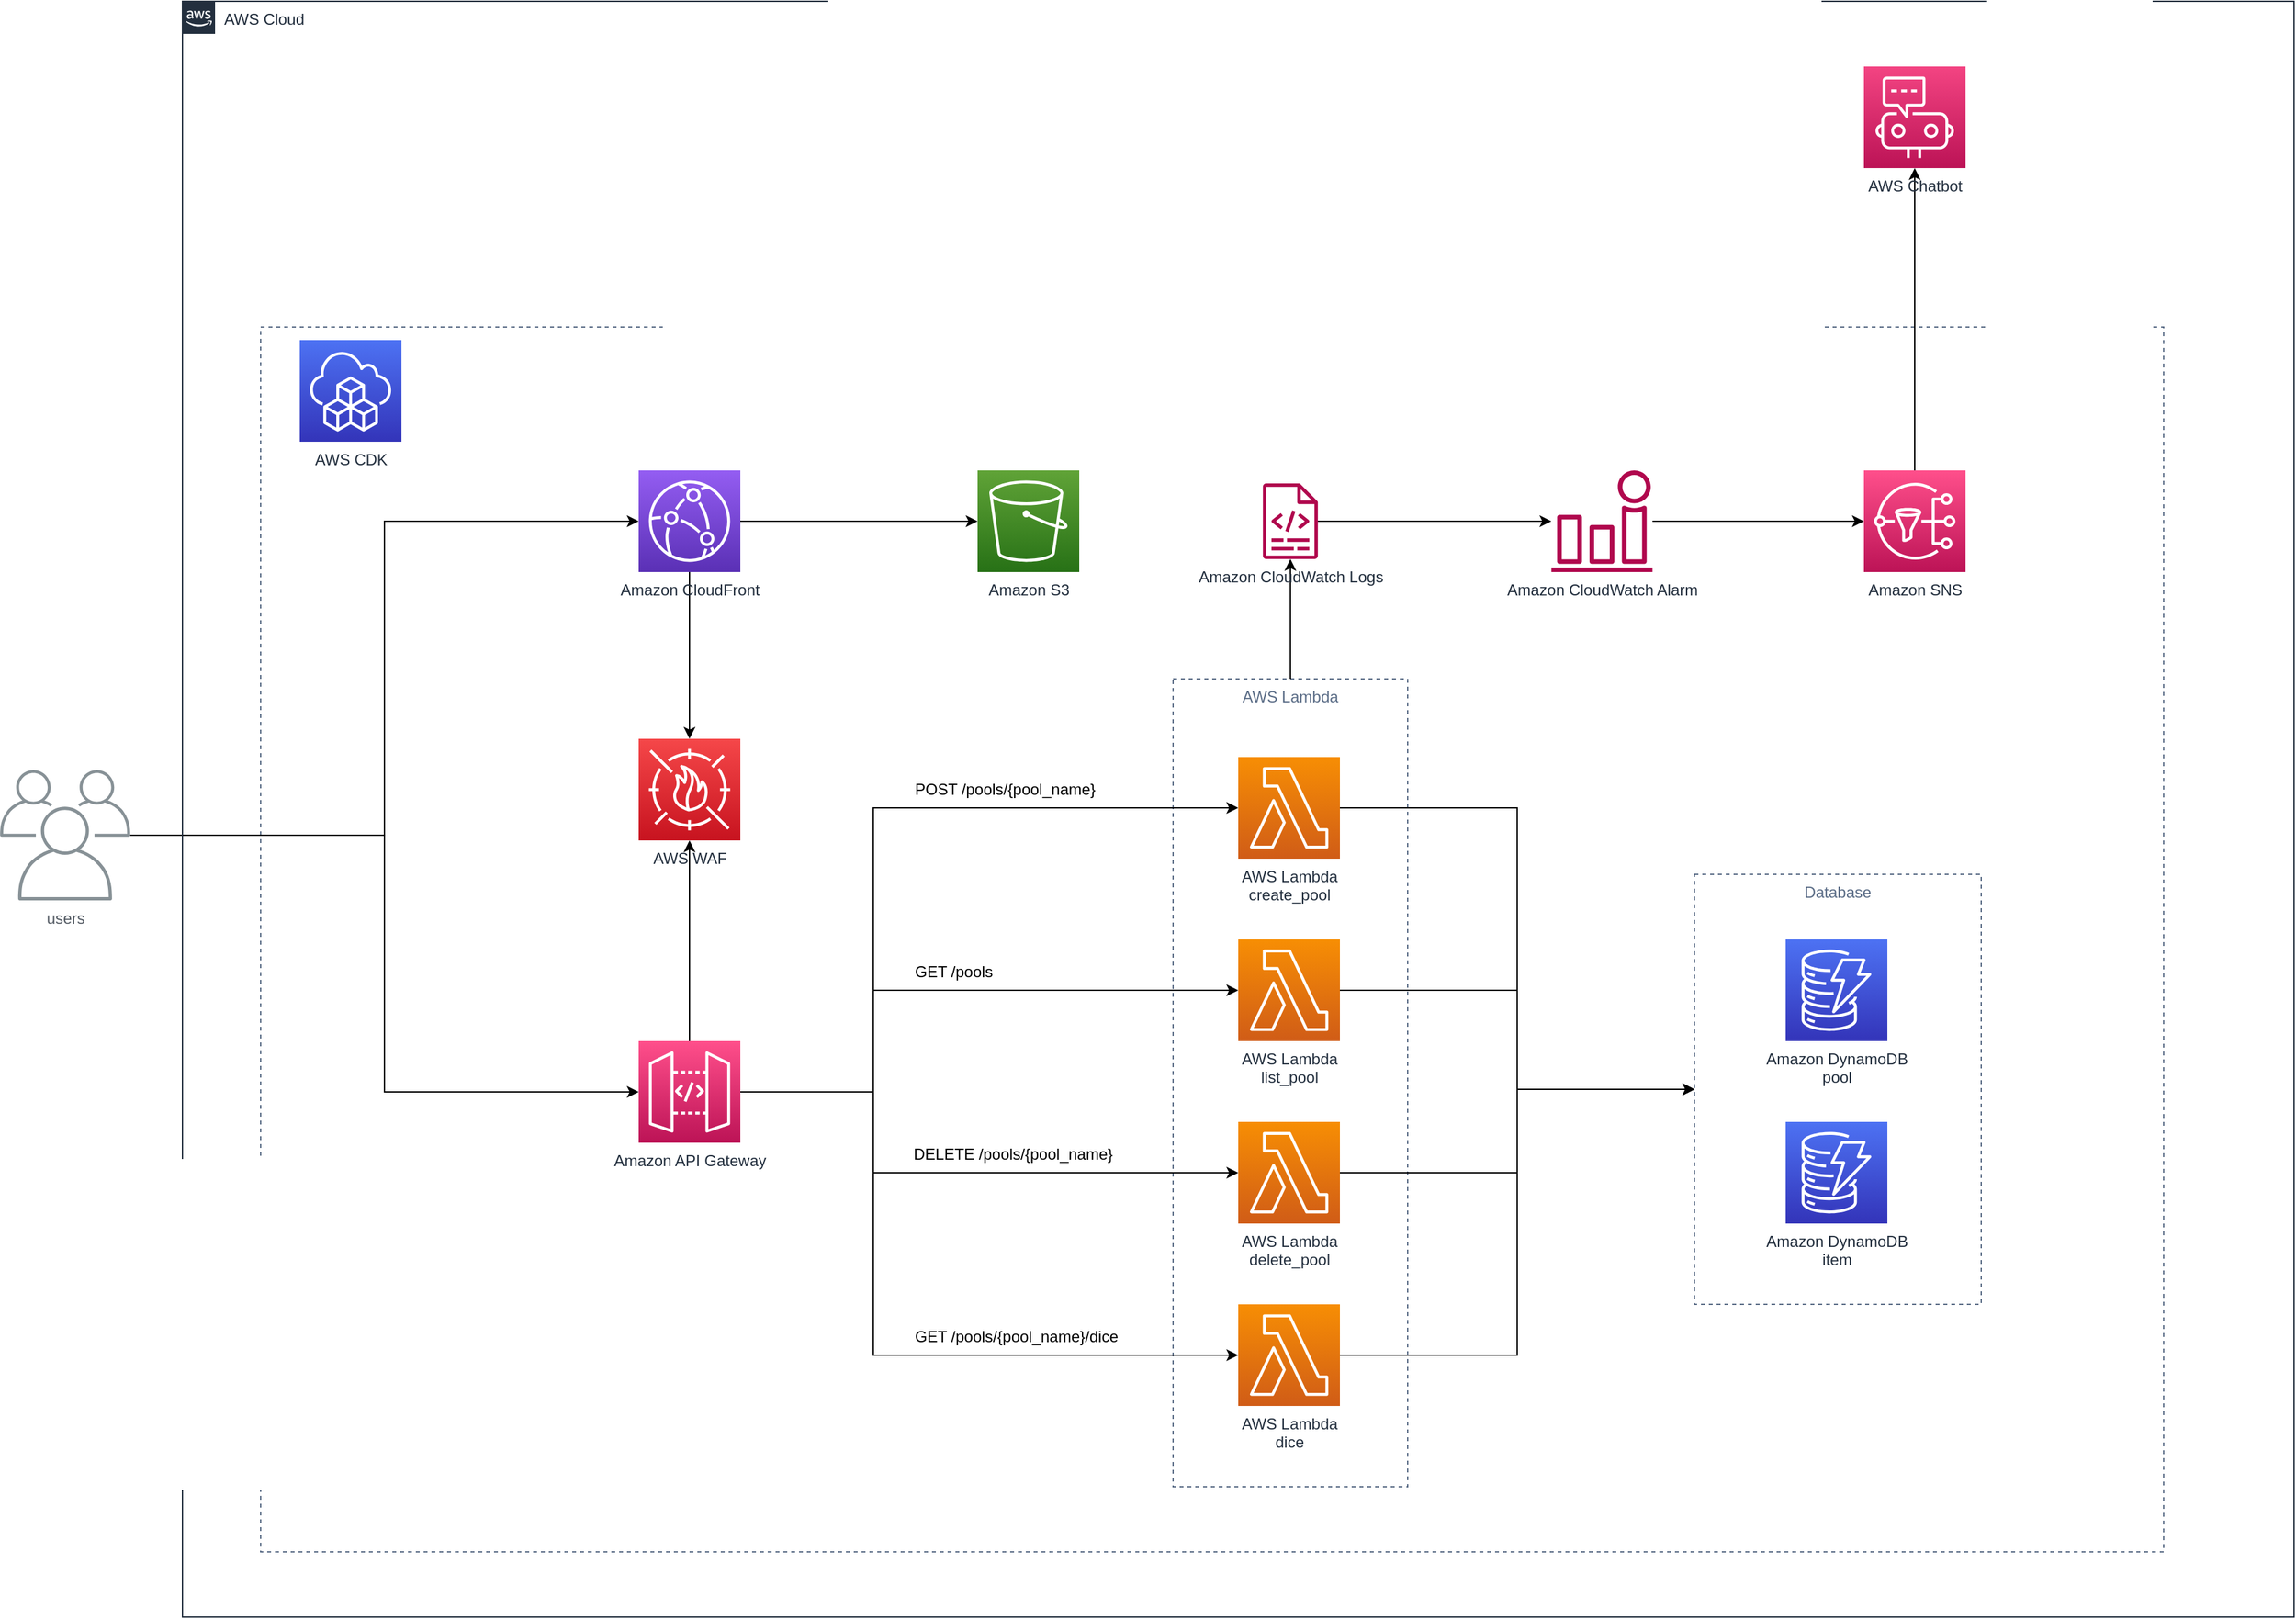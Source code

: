 <mxfile version="21.3.7" type="device">
  <diagram name="ページ1" id="qV2yz1yegHr4Tefr0K1O">
    <mxGraphModel dx="2755" dy="2167" grid="1" gridSize="10" guides="1" tooltips="1" connect="1" arrows="1" fold="1" page="1" pageScale="1" pageWidth="827" pageHeight="1169" math="0" shadow="0">
      <root>
        <mxCell id="0" />
        <mxCell id="1" parent="0" />
        <mxCell id="7jDUgzo4OTwtzhQPI63o-12" value="Database" style="fillColor=none;strokeColor=#5A6C86;dashed=1;verticalAlign=top;fontStyle=0;fontColor=#5A6C86;whiteSpace=wrap;html=1;" parent="1" vertex="1">
          <mxGeometry x="1280" y="510" width="220" height="330" as="geometry" />
        </mxCell>
        <mxCell id="7jDUgzo4OTwtzhQPI63o-53" value="" style="fillColor=none;strokeColor=#5A6C86;dashed=1;verticalAlign=top;fontStyle=0;fontColor=#5A6C86;whiteSpace=wrap;html=1;" parent="1" vertex="1">
          <mxGeometry x="180" y="90" width="1460" height="940" as="geometry" />
        </mxCell>
        <mxCell id="7jDUgzo4OTwtzhQPI63o-38" value="AWS Lambda" style="fillColor=none;strokeColor=#5A6C86;dashed=1;verticalAlign=top;fontStyle=0;fontColor=#5A6C86;whiteSpace=wrap;html=1;" parent="1" vertex="1">
          <mxGeometry x="880" y="360" width="180" height="620" as="geometry" />
        </mxCell>
        <mxCell id="7jDUgzo4OTwtzhQPI63o-17" style="edgeStyle=orthogonalEdgeStyle;rounded=0;orthogonalLoop=1;jettySize=auto;html=1;entryX=0;entryY=0.5;entryDx=0;entryDy=0;" parent="1" source="7jDUgzo4OTwtzhQPI63o-1" target="7jDUgzo4OTwtzhQPI63o-12" edge="1">
          <mxGeometry relative="1" as="geometry" />
        </mxCell>
        <mxCell id="7jDUgzo4OTwtzhQPI63o-1" value="AWS Lambda&lt;br&gt;dice" style="sketch=0;points=[[0,0,0],[0.25,0,0],[0.5,0,0],[0.75,0,0],[1,0,0],[0,1,0],[0.25,1,0],[0.5,1,0],[0.75,1,0],[1,1,0],[0,0.25,0],[0,0.5,0],[0,0.75,0],[1,0.25,0],[1,0.5,0],[1,0.75,0]];outlineConnect=0;fontColor=#232F3E;gradientColor=#F78E04;gradientDirection=north;fillColor=#D05C17;strokeColor=#ffffff;dashed=0;verticalLabelPosition=bottom;verticalAlign=top;align=center;html=1;fontSize=12;fontStyle=0;aspect=fixed;shape=mxgraph.aws4.resourceIcon;resIcon=mxgraph.aws4.lambda;" parent="1" vertex="1">
          <mxGeometry x="930" y="840" width="78" height="78" as="geometry" />
        </mxCell>
        <mxCell id="7jDUgzo4OTwtzhQPI63o-14" style="edgeStyle=orthogonalEdgeStyle;rounded=0;orthogonalLoop=1;jettySize=auto;html=1;entryX=0;entryY=0.5;entryDx=0;entryDy=0;" parent="1" source="7jDUgzo4OTwtzhQPI63o-2" target="7jDUgzo4OTwtzhQPI63o-12" edge="1">
          <mxGeometry relative="1" as="geometry" />
        </mxCell>
        <mxCell id="7jDUgzo4OTwtzhQPI63o-2" value="AWS Lambda&lt;br&gt;list_pool" style="sketch=0;points=[[0,0,0],[0.25,0,0],[0.5,0,0],[0.75,0,0],[1,0,0],[0,1,0],[0.25,1,0],[0.5,1,0],[0.75,1,0],[1,1,0],[0,0.25,0],[0,0.5,0],[0,0.75,0],[1,0.25,0],[1,0.5,0],[1,0.75,0]];outlineConnect=0;fontColor=#232F3E;gradientColor=#F78E04;gradientDirection=north;fillColor=#D05C17;strokeColor=#ffffff;dashed=0;verticalLabelPosition=bottom;verticalAlign=top;align=center;html=1;fontSize=12;fontStyle=0;aspect=fixed;shape=mxgraph.aws4.resourceIcon;resIcon=mxgraph.aws4.lambda;" parent="1" vertex="1">
          <mxGeometry x="930" y="560" width="78" height="78" as="geometry" />
        </mxCell>
        <mxCell id="7jDUgzo4OTwtzhQPI63o-13" style="edgeStyle=orthogonalEdgeStyle;rounded=0;orthogonalLoop=1;jettySize=auto;html=1;entryX=0;entryY=0.5;entryDx=0;entryDy=0;" parent="1" source="7jDUgzo4OTwtzhQPI63o-3" target="7jDUgzo4OTwtzhQPI63o-12" edge="1">
          <mxGeometry relative="1" as="geometry" />
        </mxCell>
        <mxCell id="7jDUgzo4OTwtzhQPI63o-3" value="AWS Lambda&lt;br&gt;create_pool" style="sketch=0;points=[[0,0,0],[0.25,0,0],[0.5,0,0],[0.75,0,0],[1,0,0],[0,1,0],[0.25,1,0],[0.5,1,0],[0.75,1,0],[1,1,0],[0,0.25,0],[0,0.5,0],[0,0.75,0],[1,0.25,0],[1,0.5,0],[1,0.75,0]];outlineConnect=0;fontColor=#232F3E;gradientColor=#F78E04;gradientDirection=north;fillColor=#D05C17;strokeColor=#ffffff;dashed=0;verticalLabelPosition=bottom;verticalAlign=top;align=center;html=1;fontSize=12;fontStyle=0;aspect=fixed;shape=mxgraph.aws4.resourceIcon;resIcon=mxgraph.aws4.lambda;" parent="1" vertex="1">
          <mxGeometry x="930" y="420" width="78" height="78" as="geometry" />
        </mxCell>
        <mxCell id="7jDUgzo4OTwtzhQPI63o-15" style="edgeStyle=orthogonalEdgeStyle;rounded=0;orthogonalLoop=1;jettySize=auto;html=1;entryX=0;entryY=0.5;entryDx=0;entryDy=0;" parent="1" source="7jDUgzo4OTwtzhQPI63o-4" target="7jDUgzo4OTwtzhQPI63o-12" edge="1">
          <mxGeometry relative="1" as="geometry" />
        </mxCell>
        <mxCell id="7jDUgzo4OTwtzhQPI63o-4" value="AWS Lambda&lt;br&gt;delete_pool" style="sketch=0;points=[[0,0,0],[0.25,0,0],[0.5,0,0],[0.75,0,0],[1,0,0],[0,1,0],[0.25,1,0],[0.5,1,0],[0.75,1,0],[1,1,0],[0,0.25,0],[0,0.5,0],[0,0.75,0],[1,0.25,0],[1,0.5,0],[1,0.75,0]];outlineConnect=0;fontColor=#232F3E;gradientColor=#F78E04;gradientDirection=north;fillColor=#D05C17;strokeColor=#ffffff;dashed=0;verticalLabelPosition=bottom;verticalAlign=top;align=center;html=1;fontSize=12;fontStyle=0;aspect=fixed;shape=mxgraph.aws4.resourceIcon;resIcon=mxgraph.aws4.lambda;" parent="1" vertex="1">
          <mxGeometry x="930" y="700" width="78" height="78" as="geometry" />
        </mxCell>
        <mxCell id="7jDUgzo4OTwtzhQPI63o-5" value="Amazon DynamoDB&lt;br&gt;pool" style="sketch=0;points=[[0,0,0],[0.25,0,0],[0.5,0,0],[0.75,0,0],[1,0,0],[0,1,0],[0.25,1,0],[0.5,1,0],[0.75,1,0],[1,1,0],[0,0.25,0],[0,0.5,0],[0,0.75,0],[1,0.25,0],[1,0.5,0],[1,0.75,0]];outlineConnect=0;fontColor=#232F3E;gradientColor=#4D72F3;gradientDirection=north;fillColor=#3334B9;strokeColor=#ffffff;dashed=0;verticalLabelPosition=bottom;verticalAlign=top;align=center;html=1;fontSize=12;fontStyle=0;aspect=fixed;shape=mxgraph.aws4.resourceIcon;resIcon=mxgraph.aws4.dynamodb;" parent="1" vertex="1">
          <mxGeometry x="1350" y="560" width="78" height="78" as="geometry" />
        </mxCell>
        <mxCell id="7jDUgzo4OTwtzhQPI63o-6" value="Amazon DynamoDB&lt;br&gt;item" style="sketch=0;points=[[0,0,0],[0.25,0,0],[0.5,0,0],[0.75,0,0],[1,0,0],[0,1,0],[0.25,1,0],[0.5,1,0],[0.75,1,0],[1,1,0],[0,0.25,0],[0,0.5,0],[0,0.75,0],[1,0.25,0],[1,0.5,0],[1,0.75,0]];outlineConnect=0;fontColor=#232F3E;gradientColor=#4D72F3;gradientDirection=north;fillColor=#3334B9;strokeColor=#ffffff;dashed=0;verticalLabelPosition=bottom;verticalAlign=top;align=center;html=1;fontSize=12;fontStyle=0;aspect=fixed;shape=mxgraph.aws4.resourceIcon;resIcon=mxgraph.aws4.dynamodb;" parent="1" vertex="1">
          <mxGeometry x="1350" y="700" width="78" height="78" as="geometry" />
        </mxCell>
        <mxCell id="7jDUgzo4OTwtzhQPI63o-19" style="edgeStyle=orthogonalEdgeStyle;rounded=0;orthogonalLoop=1;jettySize=auto;html=1;entryX=0;entryY=0.5;entryDx=0;entryDy=0;entryPerimeter=0;" parent="1" source="7jDUgzo4OTwtzhQPI63o-18" target="7jDUgzo4OTwtzhQPI63o-3" edge="1">
          <mxGeometry relative="1" as="geometry">
            <Array as="points">
              <mxPoint x="650" y="677" />
              <mxPoint x="650" y="459" />
            </Array>
          </mxGeometry>
        </mxCell>
        <mxCell id="7jDUgzo4OTwtzhQPI63o-20" style="edgeStyle=orthogonalEdgeStyle;rounded=0;orthogonalLoop=1;jettySize=auto;html=1;" parent="1" source="7jDUgzo4OTwtzhQPI63o-18" target="7jDUgzo4OTwtzhQPI63o-2" edge="1">
          <mxGeometry relative="1" as="geometry">
            <Array as="points">
              <mxPoint x="650" y="677" />
              <mxPoint x="650" y="599" />
            </Array>
          </mxGeometry>
        </mxCell>
        <mxCell id="7jDUgzo4OTwtzhQPI63o-21" style="edgeStyle=orthogonalEdgeStyle;rounded=0;orthogonalLoop=1;jettySize=auto;html=1;" parent="1" source="7jDUgzo4OTwtzhQPI63o-18" target="7jDUgzo4OTwtzhQPI63o-4" edge="1">
          <mxGeometry relative="1" as="geometry">
            <Array as="points">
              <mxPoint x="650" y="677" />
              <mxPoint x="650" y="739" />
            </Array>
          </mxGeometry>
        </mxCell>
        <mxCell id="7jDUgzo4OTwtzhQPI63o-22" style="edgeStyle=orthogonalEdgeStyle;rounded=0;orthogonalLoop=1;jettySize=auto;html=1;entryX=0;entryY=0.5;entryDx=0;entryDy=0;entryPerimeter=0;" parent="1" source="7jDUgzo4OTwtzhQPI63o-18" target="7jDUgzo4OTwtzhQPI63o-1" edge="1">
          <mxGeometry relative="1" as="geometry">
            <Array as="points">
              <mxPoint x="650" y="677" />
              <mxPoint x="650" y="879" />
            </Array>
          </mxGeometry>
        </mxCell>
        <mxCell id="9SyHubLdbuAhuplbAWN9-2" style="edgeStyle=orthogonalEdgeStyle;rounded=0;orthogonalLoop=1;jettySize=auto;html=1;" edge="1" parent="1" source="7jDUgzo4OTwtzhQPI63o-18" target="7jDUgzo4OTwtzhQPI63o-30">
          <mxGeometry relative="1" as="geometry" />
        </mxCell>
        <mxCell id="7jDUgzo4OTwtzhQPI63o-18" value="Amazon API Gateway" style="sketch=0;points=[[0,0,0],[0.25,0,0],[0.5,0,0],[0.75,0,0],[1,0,0],[0,1,0],[0.25,1,0],[0.5,1,0],[0.75,1,0],[1,1,0],[0,0.25,0],[0,0.5,0],[0,0.75,0],[1,0.25,0],[1,0.5,0],[1,0.75,0]];outlineConnect=0;fontColor=#232F3E;gradientColor=#FF4F8B;gradientDirection=north;fillColor=#BC1356;strokeColor=#ffffff;dashed=0;verticalLabelPosition=bottom;verticalAlign=top;align=center;html=1;fontSize=12;fontStyle=0;aspect=fixed;shape=mxgraph.aws4.resourceIcon;resIcon=mxgraph.aws4.api_gateway;" parent="1" vertex="1">
          <mxGeometry x="470" y="638" width="78" height="78" as="geometry" />
        </mxCell>
        <mxCell id="7jDUgzo4OTwtzhQPI63o-23" value="POST /pools/{pool_name}" style="text;html=1;align=left;verticalAlign=middle;resizable=0;points=[];autosize=1;strokeColor=none;fillColor=none;" parent="1" vertex="1">
          <mxGeometry x="680" y="430" width="160" height="30" as="geometry" />
        </mxCell>
        <mxCell id="7jDUgzo4OTwtzhQPI63o-24" value="GET /pools" style="text;html=1;align=left;verticalAlign=middle;resizable=0;points=[];autosize=1;strokeColor=none;fillColor=none;" parent="1" vertex="1">
          <mxGeometry x="680" y="570" width="80" height="30" as="geometry" />
        </mxCell>
        <mxCell id="7jDUgzo4OTwtzhQPI63o-25" value="DELETE /pools/{pool_name}" style="text;html=1;align=left;verticalAlign=middle;resizable=0;points=[];autosize=1;strokeColor=none;fillColor=none;" parent="1" vertex="1">
          <mxGeometry x="679" y="710" width="180" height="30" as="geometry" />
        </mxCell>
        <mxCell id="7jDUgzo4OTwtzhQPI63o-26" value="GET /pools/{pool_name}/dice" style="text;html=1;align=left;verticalAlign=middle;resizable=0;points=[];autosize=1;strokeColor=none;fillColor=none;" parent="1" vertex="1">
          <mxGeometry x="680" y="850" width="180" height="30" as="geometry" />
        </mxCell>
        <mxCell id="7jDUgzo4OTwtzhQPI63o-29" style="edgeStyle=orthogonalEdgeStyle;rounded=0;orthogonalLoop=1;jettySize=auto;html=1;" parent="1" source="7jDUgzo4OTwtzhQPI63o-27" target="7jDUgzo4OTwtzhQPI63o-28" edge="1">
          <mxGeometry relative="1" as="geometry" />
        </mxCell>
        <mxCell id="9SyHubLdbuAhuplbAWN9-1" style="edgeStyle=orthogonalEdgeStyle;rounded=0;orthogonalLoop=1;jettySize=auto;html=1;" edge="1" parent="1" source="7jDUgzo4OTwtzhQPI63o-27" target="7jDUgzo4OTwtzhQPI63o-30">
          <mxGeometry relative="1" as="geometry" />
        </mxCell>
        <mxCell id="7jDUgzo4OTwtzhQPI63o-27" value="Amazon CloudFront" style="sketch=0;points=[[0,0,0],[0.25,0,0],[0.5,0,0],[0.75,0,0],[1,0,0],[0,1,0],[0.25,1,0],[0.5,1,0],[0.75,1,0],[1,1,0],[0,0.25,0],[0,0.5,0],[0,0.75,0],[1,0.25,0],[1,0.5,0],[1,0.75,0]];outlineConnect=0;fontColor=#232F3E;gradientColor=#945DF2;gradientDirection=north;fillColor=#5A30B5;strokeColor=#ffffff;dashed=0;verticalLabelPosition=bottom;verticalAlign=top;align=center;html=1;fontSize=12;fontStyle=0;aspect=fixed;shape=mxgraph.aws4.resourceIcon;resIcon=mxgraph.aws4.cloudfront;" parent="1" vertex="1">
          <mxGeometry x="470" y="200" width="78" height="78" as="geometry" />
        </mxCell>
        <mxCell id="7jDUgzo4OTwtzhQPI63o-28" value="Amazon S3" style="sketch=0;points=[[0,0,0],[0.25,0,0],[0.5,0,0],[0.75,0,0],[1,0,0],[0,1,0],[0.25,1,0],[0.5,1,0],[0.75,1,0],[1,1,0],[0,0.25,0],[0,0.5,0],[0,0.75,0],[1,0.25,0],[1,0.5,0],[1,0.75,0]];outlineConnect=0;fontColor=#232F3E;gradientColor=#60A337;gradientDirection=north;fillColor=#277116;strokeColor=#ffffff;dashed=0;verticalLabelPosition=bottom;verticalAlign=top;align=center;html=1;fontSize=12;fontStyle=0;aspect=fixed;shape=mxgraph.aws4.resourceIcon;resIcon=mxgraph.aws4.s3;" parent="1" vertex="1">
          <mxGeometry x="730" y="200" width="78" height="78" as="geometry" />
        </mxCell>
        <mxCell id="7jDUgzo4OTwtzhQPI63o-30" value="AWS WAF" style="sketch=0;points=[[0,0,0],[0.25,0,0],[0.5,0,0],[0.75,0,0],[1,0,0],[0,1,0],[0.25,1,0],[0.5,1,0],[0.75,1,0],[1,1,0],[0,0.25,0],[0,0.5,0],[0,0.75,0],[1,0.25,0],[1,0.5,0],[1,0.75,0]];outlineConnect=0;fontColor=#232F3E;gradientColor=#F54749;gradientDirection=north;fillColor=#C7131F;strokeColor=#ffffff;dashed=0;verticalLabelPosition=bottom;verticalAlign=top;align=center;html=1;fontSize=12;fontStyle=0;aspect=fixed;shape=mxgraph.aws4.resourceIcon;resIcon=mxgraph.aws4.waf;" parent="1" vertex="1">
          <mxGeometry x="470" y="406" width="78" height="78" as="geometry" />
        </mxCell>
        <mxCell id="7jDUgzo4OTwtzhQPI63o-36" style="edgeStyle=orthogonalEdgeStyle;rounded=0;orthogonalLoop=1;jettySize=auto;html=1;entryX=0;entryY=0.5;entryDx=0;entryDy=0;entryPerimeter=0;" parent="1" source="7jDUgzo4OTwtzhQPI63o-35" target="7jDUgzo4OTwtzhQPI63o-27" edge="1">
          <mxGeometry relative="1" as="geometry" />
        </mxCell>
        <mxCell id="7jDUgzo4OTwtzhQPI63o-37" style="edgeStyle=orthogonalEdgeStyle;rounded=0;orthogonalLoop=1;jettySize=auto;html=1;entryX=0;entryY=0.5;entryDx=0;entryDy=0;entryPerimeter=0;" parent="1" source="7jDUgzo4OTwtzhQPI63o-35" target="7jDUgzo4OTwtzhQPI63o-18" edge="1">
          <mxGeometry relative="1" as="geometry" />
        </mxCell>
        <mxCell id="7jDUgzo4OTwtzhQPI63o-35" value="users" style="sketch=0;outlineConnect=0;gradientColor=none;fontColor=#545B64;strokeColor=none;fillColor=#879196;dashed=0;verticalLabelPosition=bottom;verticalAlign=top;align=center;html=1;fontSize=12;fontStyle=0;aspect=fixed;shape=mxgraph.aws4.illustration_users;pointerEvents=1" parent="1" vertex="1">
          <mxGeometry x="-20" y="430" width="100" height="100" as="geometry" />
        </mxCell>
        <mxCell id="7jDUgzo4OTwtzhQPI63o-40" style="edgeStyle=orthogonalEdgeStyle;rounded=0;orthogonalLoop=1;jettySize=auto;html=1;" parent="1" source="7jDUgzo4OTwtzhQPI63o-38" target="7jDUgzo4OTwtzhQPI63o-39" edge="1">
          <mxGeometry relative="1" as="geometry" />
        </mxCell>
        <mxCell id="7jDUgzo4OTwtzhQPI63o-42" style="edgeStyle=orthogonalEdgeStyle;rounded=0;orthogonalLoop=1;jettySize=auto;html=1;" parent="1" source="7jDUgzo4OTwtzhQPI63o-39" target="7jDUgzo4OTwtzhQPI63o-44" edge="1">
          <mxGeometry relative="1" as="geometry">
            <mxPoint x="1170" y="239" as="targetPoint" />
          </mxGeometry>
        </mxCell>
        <mxCell id="7jDUgzo4OTwtzhQPI63o-39" value="Amazon CloudWatch Logs" style="sketch=0;outlineConnect=0;fontColor=#232F3E;gradientColor=none;fillColor=#B0084D;strokeColor=none;dashed=0;verticalLabelPosition=bottom;verticalAlign=top;align=center;html=1;fontSize=12;fontStyle=0;aspect=fixed;pointerEvents=1;shape=mxgraph.aws4.logs;" parent="1" vertex="1">
          <mxGeometry x="931" y="210" width="78" height="58" as="geometry" />
        </mxCell>
        <mxCell id="7jDUgzo4OTwtzhQPI63o-43" value="AWS CDK" style="sketch=0;points=[[0,0,0],[0.25,0,0],[0.5,0,0],[0.75,0,0],[1,0,0],[0,1,0],[0.25,1,0],[0.5,1,0],[0.75,1,0],[1,1,0],[0,0.25,0],[0,0.5,0],[0,0.75,0],[1,0.25,0],[1,0.5,0],[1,0.75,0]];outlineConnect=0;fontColor=#232F3E;gradientColor=#4D72F3;gradientDirection=north;fillColor=#3334B9;strokeColor=#ffffff;dashed=0;verticalLabelPosition=bottom;verticalAlign=top;align=center;html=1;fontSize=12;fontStyle=0;aspect=fixed;shape=mxgraph.aws4.resourceIcon;resIcon=mxgraph.aws4.cloud_development_kit;" parent="1" vertex="1">
          <mxGeometry x="210" y="100" width="78" height="78" as="geometry" />
        </mxCell>
        <mxCell id="7jDUgzo4OTwtzhQPI63o-50" style="edgeStyle=orthogonalEdgeStyle;rounded=0;orthogonalLoop=1;jettySize=auto;html=1;" parent="1" source="7jDUgzo4OTwtzhQPI63o-44" target="7jDUgzo4OTwtzhQPI63o-49" edge="1">
          <mxGeometry relative="1" as="geometry" />
        </mxCell>
        <mxCell id="7jDUgzo4OTwtzhQPI63o-44" value="Amazon CloudWatch Alarm" style="sketch=0;outlineConnect=0;fontColor=#232F3E;gradientColor=none;fillColor=#B0084D;strokeColor=none;dashed=0;verticalLabelPosition=bottom;verticalAlign=top;align=center;html=1;fontSize=12;fontStyle=0;aspect=fixed;pointerEvents=1;shape=mxgraph.aws4.alarm;" parent="1" vertex="1">
          <mxGeometry x="1170" y="200" width="78" height="78" as="geometry" />
        </mxCell>
        <mxCell id="7jDUgzo4OTwtzhQPI63o-52" style="edgeStyle=orthogonalEdgeStyle;rounded=0;orthogonalLoop=1;jettySize=auto;html=1;" parent="1" source="7jDUgzo4OTwtzhQPI63o-49" target="7jDUgzo4OTwtzhQPI63o-51" edge="1">
          <mxGeometry relative="1" as="geometry" />
        </mxCell>
        <mxCell id="7jDUgzo4OTwtzhQPI63o-49" value="Amazon SNS" style="sketch=0;points=[[0,0,0],[0.25,0,0],[0.5,0,0],[0.75,0,0],[1,0,0],[0,1,0],[0.25,1,0],[0.5,1,0],[0.75,1,0],[1,1,0],[0,0.25,0],[0,0.5,0],[0,0.75,0],[1,0.25,0],[1,0.5,0],[1,0.75,0]];outlineConnect=0;fontColor=#232F3E;gradientColor=#FF4F8B;gradientDirection=north;fillColor=#BC1356;strokeColor=#ffffff;dashed=0;verticalLabelPosition=bottom;verticalAlign=top;align=center;html=1;fontSize=12;fontStyle=0;aspect=fixed;shape=mxgraph.aws4.resourceIcon;resIcon=mxgraph.aws4.sns;" parent="1" vertex="1">
          <mxGeometry x="1410" y="200" width="78" height="78" as="geometry" />
        </mxCell>
        <mxCell id="7jDUgzo4OTwtzhQPI63o-51" value="AWS Chatbot" style="sketch=0;points=[[0,0,0],[0.25,0,0],[0.5,0,0],[0.75,0,0],[1,0,0],[0,1,0],[0.25,1,0],[0.5,1,0],[0.75,1,0],[1,1,0],[0,0.25,0],[0,0.5,0],[0,0.75,0],[1,0.25,0],[1,0.5,0],[1,0.75,0]];points=[[0,0,0],[0.25,0,0],[0.5,0,0],[0.75,0,0],[1,0,0],[0,1,0],[0.25,1,0],[0.5,1,0],[0.75,1,0],[1,1,0],[0,0.25,0],[0,0.5,0],[0,0.75,0],[1,0.25,0],[1,0.5,0],[1,0.75,0]];outlineConnect=0;fontColor=#232F3E;gradientColor=#F34482;gradientDirection=north;fillColor=#BC1356;strokeColor=#ffffff;dashed=0;verticalLabelPosition=bottom;verticalAlign=top;align=center;html=1;fontSize=12;fontStyle=0;aspect=fixed;shape=mxgraph.aws4.resourceIcon;resIcon=mxgraph.aws4.chatbot;" parent="1" vertex="1">
          <mxGeometry x="1410" y="-110" width="78" height="78" as="geometry" />
        </mxCell>
        <mxCell id="7jDUgzo4OTwtzhQPI63o-54" value="AWS Cloud" style="points=[[0,0],[0.25,0],[0.5,0],[0.75,0],[1,0],[1,0.25],[1,0.5],[1,0.75],[1,1],[0.75,1],[0.5,1],[0.25,1],[0,1],[0,0.75],[0,0.5],[0,0.25]];outlineConnect=0;gradientColor=none;html=1;whiteSpace=wrap;fontSize=12;fontStyle=0;container=1;pointerEvents=0;collapsible=0;recursiveResize=0;shape=mxgraph.aws4.group;grIcon=mxgraph.aws4.group_aws_cloud_alt;strokeColor=#232F3E;fillColor=none;verticalAlign=top;align=left;spacingLeft=30;fontColor=#232F3E;dashed=0;" parent="1" vertex="1">
          <mxGeometry x="120" y="-160" width="1620" height="1240" as="geometry" />
        </mxCell>
      </root>
    </mxGraphModel>
  </diagram>
</mxfile>
